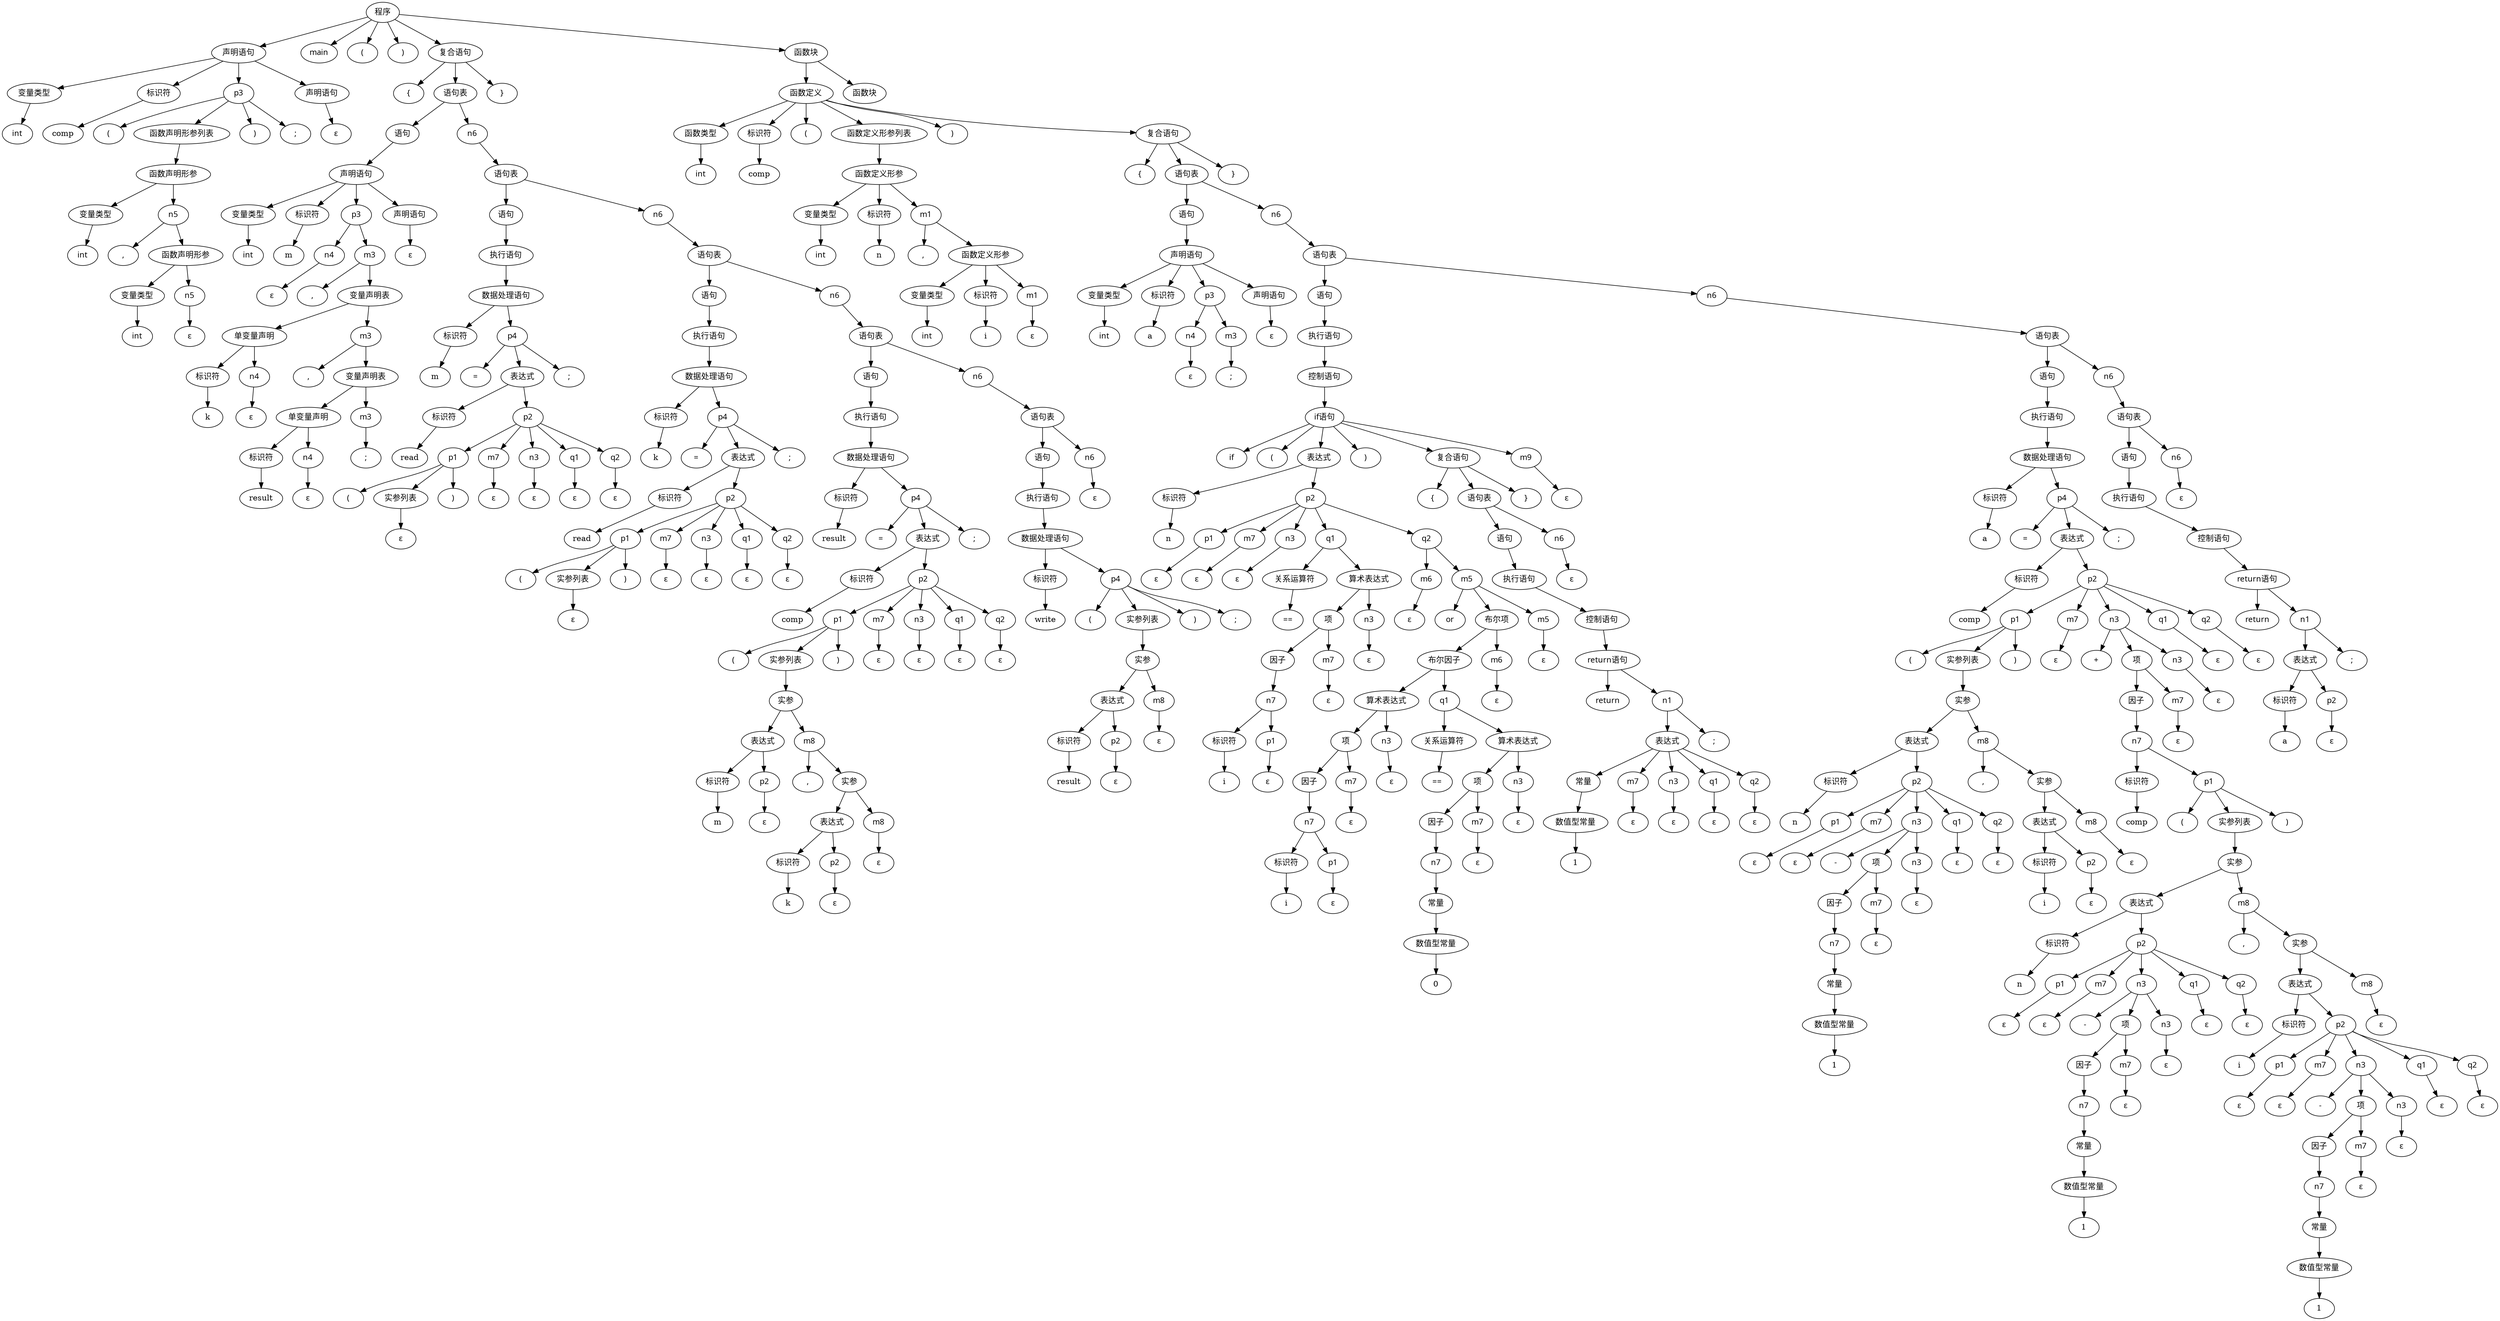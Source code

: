 // Syntax Tree
digraph "./Syntax_Tree/tree" {
	0 [label="程序" fontname=SimHei]
	1 [label="声明语句" fontname=SimHei]
	0 -> 1
	2 [label="变量类型" fontname=SimHei]
	1 -> 2
	3 [label=int fontname=SimHei]
	2 -> 3
	4 [label="标识符" fontname=SimHei]
	1 -> 4
	5 [label=comp]
	4 -> 5
	6 [label=p3 fontname=SimHei]
	1 -> 6
	7 [label="(" fontname=SimHei]
	6 -> 7
	8 [label="函数声明形参列表" fontname=SimHei]
	6 -> 8
	9 [label="函数声明形参" fontname=SimHei]
	8 -> 9
	10 [label="变量类型" fontname=SimHei]
	9 -> 10
	11 [label=int fontname=SimHei]
	10 -> 11
	12 [label=n5 fontname=SimHei]
	9 -> 12
	13 [label="," fontname=SimHei]
	12 -> 13
	14 [label="函数声明形参" fontname=SimHei]
	12 -> 14
	15 [label="变量类型" fontname=SimHei]
	14 -> 15
	16 [label=int fontname=SimHei]
	15 -> 16
	17 [label=n5 fontname=SimHei]
	14 -> 17
	18 [label="ε" fontname=SimHei]
	17 -> 18
	19 [label=")" fontname=SimHei]
	6 -> 19
	20 [label=";" fontname=SimHei]
	6 -> 20
	21 [label="声明语句" fontname=SimHei]
	1 -> 21
	22 [label="ε" fontname=SimHei]
	21 -> 22
	23 [label=main fontname=SimHei]
	0 -> 23
	24 [label="(" fontname=SimHei]
	0 -> 24
	25 [label=")" fontname=SimHei]
	0 -> 25
	26 [label="复合语句" fontname=SimHei]
	0 -> 26
	27 [label="{" fontname=SimHei]
	26 -> 27
	28 [label="语句表" fontname=SimHei]
	26 -> 28
	29 [label="语句" fontname=SimHei]
	28 -> 29
	30 [label="声明语句" fontname=SimHei]
	29 -> 30
	31 [label="变量类型" fontname=SimHei]
	30 -> 31
	32 [label=int fontname=SimHei]
	31 -> 32
	33 [label="标识符" fontname=SimHei]
	30 -> 33
	34 [label=m]
	33 -> 34
	35 [label=p3 fontname=SimHei]
	30 -> 35
	36 [label=n4 fontname=SimHei]
	35 -> 36
	37 [label="ε" fontname=SimHei]
	36 -> 37
	38 [label=m3 fontname=SimHei]
	35 -> 38
	39 [label="," fontname=SimHei]
	38 -> 39
	40 [label="变量声明表" fontname=SimHei]
	38 -> 40
	41 [label="单变量声明" fontname=SimHei]
	40 -> 41
	42 [label="标识符" fontname=SimHei]
	41 -> 42
	43 [label=k]
	42 -> 43
	44 [label=n4 fontname=SimHei]
	41 -> 44
	45 [label="ε" fontname=SimHei]
	44 -> 45
	46 [label=m3 fontname=SimHei]
	40 -> 46
	47 [label="," fontname=SimHei]
	46 -> 47
	48 [label="变量声明表" fontname=SimHei]
	46 -> 48
	49 [label="单变量声明" fontname=SimHei]
	48 -> 49
	50 [label="标识符" fontname=SimHei]
	49 -> 50
	51 [label=result]
	50 -> 51
	52 [label=n4 fontname=SimHei]
	49 -> 52
	53 [label="ε" fontname=SimHei]
	52 -> 53
	54 [label=m3 fontname=SimHei]
	48 -> 54
	55 [label=";" fontname=SimHei]
	54 -> 55
	56 [label="声明语句" fontname=SimHei]
	30 -> 56
	57 [label="ε" fontname=SimHei]
	56 -> 57
	58 [label=n6 fontname=SimHei]
	28 -> 58
	59 [label="语句表" fontname=SimHei]
	58 -> 59
	60 [label="语句" fontname=SimHei]
	59 -> 60
	61 [label="执行语句" fontname=SimHei]
	60 -> 61
	62 [label="数据处理语句" fontname=SimHei]
	61 -> 62
	63 [label="标识符" fontname=SimHei]
	62 -> 63
	64 [label=m]
	63 -> 64
	65 [label=p4 fontname=SimHei]
	62 -> 65
	66 [label="=" fontname=SimHei]
	65 -> 66
	67 [label="表达式" fontname=SimHei]
	65 -> 67
	68 [label="标识符" fontname=SimHei]
	67 -> 68
	69 [label=read]
	68 -> 69
	70 [label=p2 fontname=SimHei]
	67 -> 70
	71 [label=p1 fontname=SimHei]
	70 -> 71
	72 [label="(" fontname=SimHei]
	71 -> 72
	73 [label="实参列表" fontname=SimHei]
	71 -> 73
	74 [label="ε" fontname=SimHei]
	73 -> 74
	75 [label=")" fontname=SimHei]
	71 -> 75
	76 [label=m7 fontname=SimHei]
	70 -> 76
	77 [label="ε" fontname=SimHei]
	76 -> 77
	78 [label=n3 fontname=SimHei]
	70 -> 78
	79 [label="ε" fontname=SimHei]
	78 -> 79
	80 [label=q1 fontname=SimHei]
	70 -> 80
	81 [label="ε" fontname=SimHei]
	80 -> 81
	82 [label=q2 fontname=SimHei]
	70 -> 82
	83 [label="ε" fontname=SimHei]
	82 -> 83
	84 [label=";" fontname=SimHei]
	65 -> 84
	85 [label=n6 fontname=SimHei]
	59 -> 85
	86 [label="语句表" fontname=SimHei]
	85 -> 86
	87 [label="语句" fontname=SimHei]
	86 -> 87
	88 [label="执行语句" fontname=SimHei]
	87 -> 88
	89 [label="数据处理语句" fontname=SimHei]
	88 -> 89
	90 [label="标识符" fontname=SimHei]
	89 -> 90
	91 [label=k]
	90 -> 91
	92 [label=p4 fontname=SimHei]
	89 -> 92
	93 [label="=" fontname=SimHei]
	92 -> 93
	94 [label="表达式" fontname=SimHei]
	92 -> 94
	95 [label="标识符" fontname=SimHei]
	94 -> 95
	96 [label=read]
	95 -> 96
	97 [label=p2 fontname=SimHei]
	94 -> 97
	98 [label=p1 fontname=SimHei]
	97 -> 98
	99 [label="(" fontname=SimHei]
	98 -> 99
	100 [label="实参列表" fontname=SimHei]
	98 -> 100
	101 [label="ε" fontname=SimHei]
	100 -> 101
	102 [label=")" fontname=SimHei]
	98 -> 102
	103 [label=m7 fontname=SimHei]
	97 -> 103
	104 [label="ε" fontname=SimHei]
	103 -> 104
	105 [label=n3 fontname=SimHei]
	97 -> 105
	106 [label="ε" fontname=SimHei]
	105 -> 106
	107 [label=q1 fontname=SimHei]
	97 -> 107
	108 [label="ε" fontname=SimHei]
	107 -> 108
	109 [label=q2 fontname=SimHei]
	97 -> 109
	110 [label="ε" fontname=SimHei]
	109 -> 110
	111 [label=";" fontname=SimHei]
	92 -> 111
	112 [label=n6 fontname=SimHei]
	86 -> 112
	113 [label="语句表" fontname=SimHei]
	112 -> 113
	114 [label="语句" fontname=SimHei]
	113 -> 114
	115 [label="执行语句" fontname=SimHei]
	114 -> 115
	116 [label="数据处理语句" fontname=SimHei]
	115 -> 116
	117 [label="标识符" fontname=SimHei]
	116 -> 117
	118 [label=result]
	117 -> 118
	119 [label=p4 fontname=SimHei]
	116 -> 119
	120 [label="=" fontname=SimHei]
	119 -> 120
	121 [label="表达式" fontname=SimHei]
	119 -> 121
	122 [label="标识符" fontname=SimHei]
	121 -> 122
	123 [label=comp]
	122 -> 123
	124 [label=p2 fontname=SimHei]
	121 -> 124
	125 [label=p1 fontname=SimHei]
	124 -> 125
	126 [label="(" fontname=SimHei]
	125 -> 126
	127 [label="实参列表" fontname=SimHei]
	125 -> 127
	128 [label="实参" fontname=SimHei]
	127 -> 128
	129 [label="表达式" fontname=SimHei]
	128 -> 129
	130 [label="标识符" fontname=SimHei]
	129 -> 130
	131 [label=m]
	130 -> 131
	132 [label=p2 fontname=SimHei]
	129 -> 132
	133 [label="ε" fontname=SimHei]
	132 -> 133
	134 [label=m8 fontname=SimHei]
	128 -> 134
	135 [label="," fontname=SimHei]
	134 -> 135
	136 [label="实参" fontname=SimHei]
	134 -> 136
	137 [label="表达式" fontname=SimHei]
	136 -> 137
	138 [label="标识符" fontname=SimHei]
	137 -> 138
	139 [label=k]
	138 -> 139
	140 [label=p2 fontname=SimHei]
	137 -> 140
	141 [label="ε" fontname=SimHei]
	140 -> 141
	142 [label=m8 fontname=SimHei]
	136 -> 142
	143 [label="ε" fontname=SimHei]
	142 -> 143
	144 [label=")" fontname=SimHei]
	125 -> 144
	145 [label=m7 fontname=SimHei]
	124 -> 145
	146 [label="ε" fontname=SimHei]
	145 -> 146
	147 [label=n3 fontname=SimHei]
	124 -> 147
	148 [label="ε" fontname=SimHei]
	147 -> 148
	149 [label=q1 fontname=SimHei]
	124 -> 149
	150 [label="ε" fontname=SimHei]
	149 -> 150
	151 [label=q2 fontname=SimHei]
	124 -> 151
	152 [label="ε" fontname=SimHei]
	151 -> 152
	153 [label=";" fontname=SimHei]
	119 -> 153
	154 [label=n6 fontname=SimHei]
	113 -> 154
	155 [label="语句表" fontname=SimHei]
	154 -> 155
	156 [label="语句" fontname=SimHei]
	155 -> 156
	157 [label="执行语句" fontname=SimHei]
	156 -> 157
	158 [label="数据处理语句" fontname=SimHei]
	157 -> 158
	159 [label="标识符" fontname=SimHei]
	158 -> 159
	160 [label=write]
	159 -> 160
	161 [label=p4 fontname=SimHei]
	158 -> 161
	162 [label="(" fontname=SimHei]
	161 -> 162
	163 [label="实参列表" fontname=SimHei]
	161 -> 163
	164 [label="实参" fontname=SimHei]
	163 -> 164
	165 [label="表达式" fontname=SimHei]
	164 -> 165
	166 [label="标识符" fontname=SimHei]
	165 -> 166
	167 [label=result]
	166 -> 167
	168 [label=p2 fontname=SimHei]
	165 -> 168
	169 [label="ε" fontname=SimHei]
	168 -> 169
	170 [label=m8 fontname=SimHei]
	164 -> 170
	171 [label="ε" fontname=SimHei]
	170 -> 171
	172 [label=")" fontname=SimHei]
	161 -> 172
	173 [label=";" fontname=SimHei]
	161 -> 173
	174 [label=n6 fontname=SimHei]
	155 -> 174
	175 [label="ε" fontname=SimHei]
	174 -> 175
	176 [label="}" fontname=SimHei]
	26 -> 176
	177 [label="函数块" fontname=SimHei]
	0 -> 177
	178 [label="函数定义" fontname=SimHei]
	177 -> 178
	179 [label="函数类型" fontname=SimHei]
	178 -> 179
	180 [label=int fontname=SimHei]
	179 -> 180
	181 [label="标识符" fontname=SimHei]
	178 -> 181
	182 [label=comp]
	181 -> 182
	183 [label="(" fontname=SimHei]
	178 -> 183
	184 [label="函数定义形参列表" fontname=SimHei]
	178 -> 184
	185 [label="函数定义形参" fontname=SimHei]
	184 -> 185
	186 [label="变量类型" fontname=SimHei]
	185 -> 186
	187 [label=int fontname=SimHei]
	186 -> 187
	188 [label="标识符" fontname=SimHei]
	185 -> 188
	189 [label=n]
	188 -> 189
	190 [label=m1 fontname=SimHei]
	185 -> 190
	191 [label="," fontname=SimHei]
	190 -> 191
	192 [label="函数定义形参" fontname=SimHei]
	190 -> 192
	193 [label="变量类型" fontname=SimHei]
	192 -> 193
	194 [label=int fontname=SimHei]
	193 -> 194
	195 [label="标识符" fontname=SimHei]
	192 -> 195
	196 [label=i]
	195 -> 196
	197 [label=m1 fontname=SimHei]
	192 -> 197
	198 [label="ε" fontname=SimHei]
	197 -> 198
	199 [label=")" fontname=SimHei]
	178 -> 199
	200 [label="复合语句" fontname=SimHei]
	178 -> 200
	201 [label="{" fontname=SimHei]
	200 -> 201
	202 [label="语句表" fontname=SimHei]
	200 -> 202
	203 [label="语句" fontname=SimHei]
	202 -> 203
	204 [label="声明语句" fontname=SimHei]
	203 -> 204
	205 [label="变量类型" fontname=SimHei]
	204 -> 205
	206 [label=int fontname=SimHei]
	205 -> 206
	207 [label="标识符" fontname=SimHei]
	204 -> 207
	208 [label=a]
	207 -> 208
	209 [label=p3 fontname=SimHei]
	204 -> 209
	210 [label=n4 fontname=SimHei]
	209 -> 210
	211 [label="ε" fontname=SimHei]
	210 -> 211
	212 [label=m3 fontname=SimHei]
	209 -> 212
	213 [label=";" fontname=SimHei]
	212 -> 213
	214 [label="声明语句" fontname=SimHei]
	204 -> 214
	215 [label="ε" fontname=SimHei]
	214 -> 215
	216 [label=n6 fontname=SimHei]
	202 -> 216
	217 [label="语句表" fontname=SimHei]
	216 -> 217
	218 [label="语句" fontname=SimHei]
	217 -> 218
	219 [label="执行语句" fontname=SimHei]
	218 -> 219
	220 [label="控制语句" fontname=SimHei]
	219 -> 220
	221 [label="if语句" fontname=SimHei]
	220 -> 221
	222 [label=if fontname=SimHei]
	221 -> 222
	223 [label="(" fontname=SimHei]
	221 -> 223
	224 [label="表达式" fontname=SimHei]
	221 -> 224
	225 [label="标识符" fontname=SimHei]
	224 -> 225
	226 [label=n]
	225 -> 226
	227 [label=p2 fontname=SimHei]
	224 -> 227
	228 [label=p1 fontname=SimHei]
	227 -> 228
	229 [label="ε" fontname=SimHei]
	228 -> 229
	230 [label=m7 fontname=SimHei]
	227 -> 230
	231 [label="ε" fontname=SimHei]
	230 -> 231
	232 [label=n3 fontname=SimHei]
	227 -> 232
	233 [label="ε" fontname=SimHei]
	232 -> 233
	234 [label=q1 fontname=SimHei]
	227 -> 234
	235 [label="关系运算符" fontname=SimHei]
	234 -> 235
	236 [label="==" fontname=SimHei]
	235 -> 236
	237 [label="算术表达式" fontname=SimHei]
	234 -> 237
	238 [label="项" fontname=SimHei]
	237 -> 238
	239 [label="因子" fontname=SimHei]
	238 -> 239
	240 [label=n7 fontname=SimHei]
	239 -> 240
	241 [label="标识符" fontname=SimHei]
	240 -> 241
	242 [label=i]
	241 -> 242
	243 [label=p1 fontname=SimHei]
	240 -> 243
	244 [label="ε" fontname=SimHei]
	243 -> 244
	245 [label=m7 fontname=SimHei]
	238 -> 245
	246 [label="ε" fontname=SimHei]
	245 -> 246
	247 [label=n3 fontname=SimHei]
	237 -> 247
	248 [label="ε" fontname=SimHei]
	247 -> 248
	249 [label=q2 fontname=SimHei]
	227 -> 249
	250 [label=m6 fontname=SimHei]
	249 -> 250
	251 [label="ε" fontname=SimHei]
	250 -> 251
	252 [label=m5 fontname=SimHei]
	249 -> 252
	253 [label=or fontname=SimHei]
	252 -> 253
	254 [label="布尔项" fontname=SimHei]
	252 -> 254
	255 [label="布尔因子" fontname=SimHei]
	254 -> 255
	256 [label="算术表达式" fontname=SimHei]
	255 -> 256
	257 [label="项" fontname=SimHei]
	256 -> 257
	258 [label="因子" fontname=SimHei]
	257 -> 258
	259 [label=n7 fontname=SimHei]
	258 -> 259
	260 [label="标识符" fontname=SimHei]
	259 -> 260
	261 [label=i]
	260 -> 261
	262 [label=p1 fontname=SimHei]
	259 -> 262
	263 [label="ε" fontname=SimHei]
	262 -> 263
	264 [label=m7 fontname=SimHei]
	257 -> 264
	265 [label="ε" fontname=SimHei]
	264 -> 265
	266 [label=n3 fontname=SimHei]
	256 -> 266
	267 [label="ε" fontname=SimHei]
	266 -> 267
	268 [label=q1 fontname=SimHei]
	255 -> 268
	269 [label="关系运算符" fontname=SimHei]
	268 -> 269
	270 [label="==" fontname=SimHei]
	269 -> 270
	271 [label="算术表达式" fontname=SimHei]
	268 -> 271
	272 [label="项" fontname=SimHei]
	271 -> 272
	273 [label="因子" fontname=SimHei]
	272 -> 273
	274 [label=n7 fontname=SimHei]
	273 -> 274
	275 [label="常量" fontname=SimHei]
	274 -> 275
	276 [label="数值型常量" fontname=SimHei]
	275 -> 276
	277 [label=0]
	276 -> 277
	278 [label=m7 fontname=SimHei]
	272 -> 278
	279 [label="ε" fontname=SimHei]
	278 -> 279
	280 [label=n3 fontname=SimHei]
	271 -> 280
	281 [label="ε" fontname=SimHei]
	280 -> 281
	282 [label=m6 fontname=SimHei]
	254 -> 282
	283 [label="ε" fontname=SimHei]
	282 -> 283
	284 [label=m5 fontname=SimHei]
	252 -> 284
	285 [label="ε" fontname=SimHei]
	284 -> 285
	286 [label=")" fontname=SimHei]
	221 -> 286
	287 [label="复合语句" fontname=SimHei]
	221 -> 287
	288 [label="{" fontname=SimHei]
	287 -> 288
	289 [label="语句表" fontname=SimHei]
	287 -> 289
	290 [label="语句" fontname=SimHei]
	289 -> 290
	291 [label="执行语句" fontname=SimHei]
	290 -> 291
	292 [label="控制语句" fontname=SimHei]
	291 -> 292
	293 [label="return语句" fontname=SimHei]
	292 -> 293
	294 [label=return fontname=SimHei]
	293 -> 294
	295 [label=n1 fontname=SimHei]
	293 -> 295
	296 [label="表达式" fontname=SimHei]
	295 -> 296
	297 [label="常量" fontname=SimHei]
	296 -> 297
	298 [label="数值型常量" fontname=SimHei]
	297 -> 298
	299 [label=1]
	298 -> 299
	300 [label=m7 fontname=SimHei]
	296 -> 300
	301 [label="ε" fontname=SimHei]
	300 -> 301
	302 [label=n3 fontname=SimHei]
	296 -> 302
	303 [label="ε" fontname=SimHei]
	302 -> 303
	304 [label=q1 fontname=SimHei]
	296 -> 304
	305 [label="ε" fontname=SimHei]
	304 -> 305
	306 [label=q2 fontname=SimHei]
	296 -> 306
	307 [label="ε" fontname=SimHei]
	306 -> 307
	308 [label=";" fontname=SimHei]
	295 -> 308
	309 [label=n6 fontname=SimHei]
	289 -> 309
	310 [label="ε" fontname=SimHei]
	309 -> 310
	311 [label="}" fontname=SimHei]
	287 -> 311
	312 [label=m9 fontname=SimHei]
	221 -> 312
	313 [label="ε" fontname=SimHei]
	312 -> 313
	314 [label=n6 fontname=SimHei]
	217 -> 314
	315 [label="语句表" fontname=SimHei]
	314 -> 315
	316 [label="语句" fontname=SimHei]
	315 -> 316
	317 [label="执行语句" fontname=SimHei]
	316 -> 317
	318 [label="数据处理语句" fontname=SimHei]
	317 -> 318
	319 [label="标识符" fontname=SimHei]
	318 -> 319
	320 [label=a]
	319 -> 320
	321 [label=p4 fontname=SimHei]
	318 -> 321
	322 [label="=" fontname=SimHei]
	321 -> 322
	323 [label="表达式" fontname=SimHei]
	321 -> 323
	324 [label="标识符" fontname=SimHei]
	323 -> 324
	325 [label=comp]
	324 -> 325
	326 [label=p2 fontname=SimHei]
	323 -> 326
	327 [label=p1 fontname=SimHei]
	326 -> 327
	328 [label="(" fontname=SimHei]
	327 -> 328
	329 [label="实参列表" fontname=SimHei]
	327 -> 329
	330 [label="实参" fontname=SimHei]
	329 -> 330
	331 [label="表达式" fontname=SimHei]
	330 -> 331
	332 [label="标识符" fontname=SimHei]
	331 -> 332
	333 [label=n]
	332 -> 333
	334 [label=p2 fontname=SimHei]
	331 -> 334
	335 [label=p1 fontname=SimHei]
	334 -> 335
	336 [label="ε" fontname=SimHei]
	335 -> 336
	337 [label=m7 fontname=SimHei]
	334 -> 337
	338 [label="ε" fontname=SimHei]
	337 -> 338
	339 [label=n3 fontname=SimHei]
	334 -> 339
	340 [label="-" fontname=SimHei]
	339 -> 340
	341 [label="项" fontname=SimHei]
	339 -> 341
	342 [label="因子" fontname=SimHei]
	341 -> 342
	343 [label=n7 fontname=SimHei]
	342 -> 343
	344 [label="常量" fontname=SimHei]
	343 -> 344
	345 [label="数值型常量" fontname=SimHei]
	344 -> 345
	346 [label=1]
	345 -> 346
	347 [label=m7 fontname=SimHei]
	341 -> 347
	348 [label="ε" fontname=SimHei]
	347 -> 348
	349 [label=n3 fontname=SimHei]
	339 -> 349
	350 [label="ε" fontname=SimHei]
	349 -> 350
	351 [label=q1 fontname=SimHei]
	334 -> 351
	352 [label="ε" fontname=SimHei]
	351 -> 352
	353 [label=q2 fontname=SimHei]
	334 -> 353
	354 [label="ε" fontname=SimHei]
	353 -> 354
	355 [label=m8 fontname=SimHei]
	330 -> 355
	356 [label="," fontname=SimHei]
	355 -> 356
	357 [label="实参" fontname=SimHei]
	355 -> 357
	358 [label="表达式" fontname=SimHei]
	357 -> 358
	359 [label="标识符" fontname=SimHei]
	358 -> 359
	360 [label=i]
	359 -> 360
	361 [label=p2 fontname=SimHei]
	358 -> 361
	362 [label="ε" fontname=SimHei]
	361 -> 362
	363 [label=m8 fontname=SimHei]
	357 -> 363
	364 [label="ε" fontname=SimHei]
	363 -> 364
	365 [label=")" fontname=SimHei]
	327 -> 365
	366 [label=m7 fontname=SimHei]
	326 -> 366
	367 [label="ε" fontname=SimHei]
	366 -> 367
	368 [label=n3 fontname=SimHei]
	326 -> 368
	369 [label="+" fontname=SimHei]
	368 -> 369
	370 [label="项" fontname=SimHei]
	368 -> 370
	371 [label="因子" fontname=SimHei]
	370 -> 371
	372 [label=n7 fontname=SimHei]
	371 -> 372
	373 [label="标识符" fontname=SimHei]
	372 -> 373
	374 [label=comp]
	373 -> 374
	375 [label=p1 fontname=SimHei]
	372 -> 375
	376 [label="(" fontname=SimHei]
	375 -> 376
	377 [label="实参列表" fontname=SimHei]
	375 -> 377
	378 [label="实参" fontname=SimHei]
	377 -> 378
	379 [label="表达式" fontname=SimHei]
	378 -> 379
	380 [label="标识符" fontname=SimHei]
	379 -> 380
	381 [label=n]
	380 -> 381
	382 [label=p2 fontname=SimHei]
	379 -> 382
	383 [label=p1 fontname=SimHei]
	382 -> 383
	384 [label="ε" fontname=SimHei]
	383 -> 384
	385 [label=m7 fontname=SimHei]
	382 -> 385
	386 [label="ε" fontname=SimHei]
	385 -> 386
	387 [label=n3 fontname=SimHei]
	382 -> 387
	388 [label="-" fontname=SimHei]
	387 -> 388
	389 [label="项" fontname=SimHei]
	387 -> 389
	390 [label="因子" fontname=SimHei]
	389 -> 390
	391 [label=n7 fontname=SimHei]
	390 -> 391
	392 [label="常量" fontname=SimHei]
	391 -> 392
	393 [label="数值型常量" fontname=SimHei]
	392 -> 393
	394 [label=1]
	393 -> 394
	395 [label=m7 fontname=SimHei]
	389 -> 395
	396 [label="ε" fontname=SimHei]
	395 -> 396
	397 [label=n3 fontname=SimHei]
	387 -> 397
	398 [label="ε" fontname=SimHei]
	397 -> 398
	399 [label=q1 fontname=SimHei]
	382 -> 399
	400 [label="ε" fontname=SimHei]
	399 -> 400
	401 [label=q2 fontname=SimHei]
	382 -> 401
	402 [label="ε" fontname=SimHei]
	401 -> 402
	403 [label=m8 fontname=SimHei]
	378 -> 403
	404 [label="," fontname=SimHei]
	403 -> 404
	405 [label="实参" fontname=SimHei]
	403 -> 405
	406 [label="表达式" fontname=SimHei]
	405 -> 406
	407 [label="标识符" fontname=SimHei]
	406 -> 407
	408 [label=i]
	407 -> 408
	409 [label=p2 fontname=SimHei]
	406 -> 409
	410 [label=p1 fontname=SimHei]
	409 -> 410
	411 [label="ε" fontname=SimHei]
	410 -> 411
	412 [label=m7 fontname=SimHei]
	409 -> 412
	413 [label="ε" fontname=SimHei]
	412 -> 413
	414 [label=n3 fontname=SimHei]
	409 -> 414
	415 [label="-" fontname=SimHei]
	414 -> 415
	416 [label="项" fontname=SimHei]
	414 -> 416
	417 [label="因子" fontname=SimHei]
	416 -> 417
	418 [label=n7 fontname=SimHei]
	417 -> 418
	419 [label="常量" fontname=SimHei]
	418 -> 419
	420 [label="数值型常量" fontname=SimHei]
	419 -> 420
	421 [label=1]
	420 -> 421
	422 [label=m7 fontname=SimHei]
	416 -> 422
	423 [label="ε" fontname=SimHei]
	422 -> 423
	424 [label=n3 fontname=SimHei]
	414 -> 424
	425 [label="ε" fontname=SimHei]
	424 -> 425
	426 [label=q1 fontname=SimHei]
	409 -> 426
	427 [label="ε" fontname=SimHei]
	426 -> 427
	428 [label=q2 fontname=SimHei]
	409 -> 428
	429 [label="ε" fontname=SimHei]
	428 -> 429
	430 [label=m8 fontname=SimHei]
	405 -> 430
	431 [label="ε" fontname=SimHei]
	430 -> 431
	432 [label=")" fontname=SimHei]
	375 -> 432
	433 [label=m7 fontname=SimHei]
	370 -> 433
	434 [label="ε" fontname=SimHei]
	433 -> 434
	435 [label=n3 fontname=SimHei]
	368 -> 435
	436 [label="ε" fontname=SimHei]
	435 -> 436
	437 [label=q1 fontname=SimHei]
	326 -> 437
	438 [label="ε" fontname=SimHei]
	437 -> 438
	439 [label=q2 fontname=SimHei]
	326 -> 439
	440 [label="ε" fontname=SimHei]
	439 -> 440
	441 [label=";" fontname=SimHei]
	321 -> 441
	442 [label=n6 fontname=SimHei]
	315 -> 442
	443 [label="语句表" fontname=SimHei]
	442 -> 443
	444 [label="语句" fontname=SimHei]
	443 -> 444
	445 [label="执行语句" fontname=SimHei]
	444 -> 445
	446 [label="控制语句" fontname=SimHei]
	445 -> 446
	447 [label="return语句" fontname=SimHei]
	446 -> 447
	448 [label=return fontname=SimHei]
	447 -> 448
	449 [label=n1 fontname=SimHei]
	447 -> 449
	450 [label="表达式" fontname=SimHei]
	449 -> 450
	451 [label="标识符" fontname=SimHei]
	450 -> 451
	452 [label=a]
	451 -> 452
	453 [label=p2 fontname=SimHei]
	450 -> 453
	454 [label="ε" fontname=SimHei]
	453 -> 454
	455 [label=";" fontname=SimHei]
	449 -> 455
	456 [label=n6 fontname=SimHei]
	443 -> 456
	457 [label="ε" fontname=SimHei]
	456 -> 457
	458 [label="}" fontname=SimHei]
	200 -> 458
	459 [label="函数块" fontname=SimHei]
	177 -> 459
}
